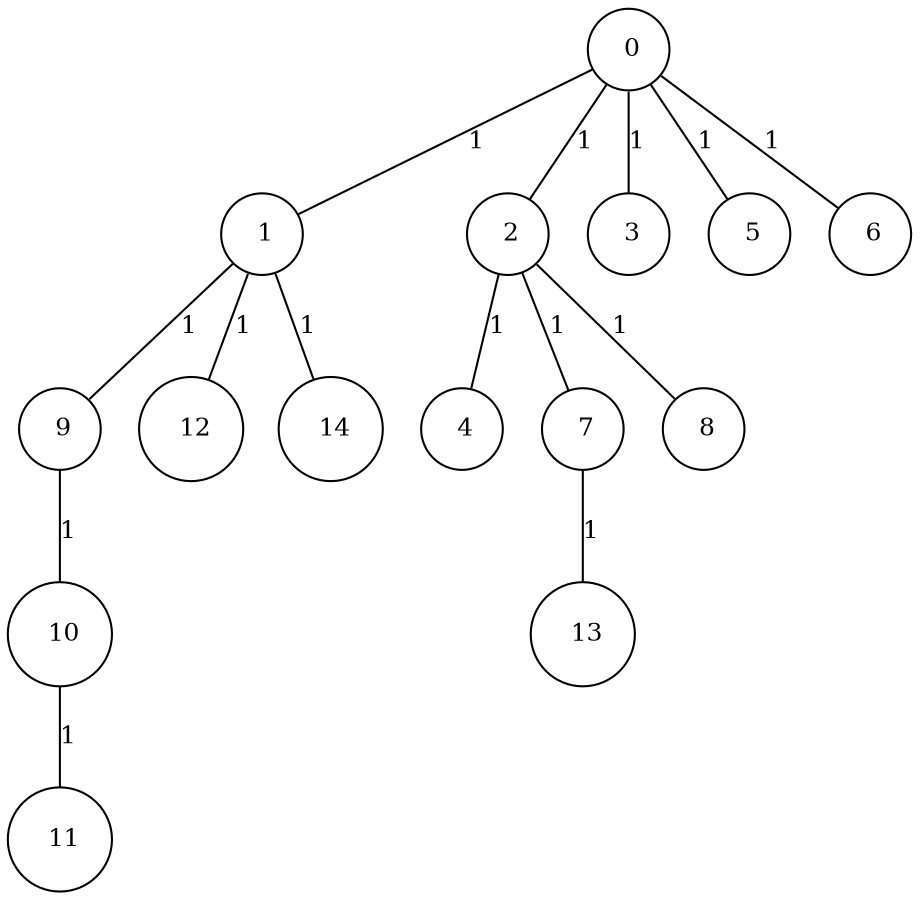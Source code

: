 graph G {
size="8.5,11;"
ratio = "expand;"
fixedsize="true;"
overlap="scale;"
node[shape=circle,width=.12,hight=.12,fontsize=12]
edge[fontsize=12]

0[label=" 0" color=black, pos="2.7911089,2.3196228!"];
1[label=" 1" color=black, pos="1.0086147,0.37042589!"];
2[label=" 2" color=black, pos="1.3716324,2.7774235!"];
3[label=" 3" color=black, pos="0.431339,1.6413256!"];
4[label=" 4" color=black, pos="1.6332313,0.88304028!"];
5[label=" 5" color=black, pos="2.8313387,1.3441334!"];
6[label=" 6" color=black, pos="0.99919711,2.6286009!"];
7[label=" 7" color=black, pos="0.22827609,0.20906877!"];
8[label=" 8" color=black, pos="0.041855805,0.77036335!"];
9[label=" 9" color=black, pos="1.6163824,0.20519335!"];
10[label=" 10" color=black, pos="2.8371643,0.43259768!"];
11[label=" 11" color=black, pos="1.8970464,1.2776863!"];
12[label=" 12" color=black, pos="0.97214893,2.8067324!"];
13[label=" 13" color=black, pos="1.7395289,2.6927782!"];
14[label=" 14" color=black, pos="1.4162095,0.50164098!"];
0--1[label="1"]
0--2[label="1"]
0--3[label="1"]
0--5[label="1"]
0--6[label="1"]
1--9[label="1"]
1--12[label="1"]
1--14[label="1"]
2--4[label="1"]
2--7[label="1"]
2--8[label="1"]
7--13[label="1"]
9--10[label="1"]
10--11[label="1"]

}
